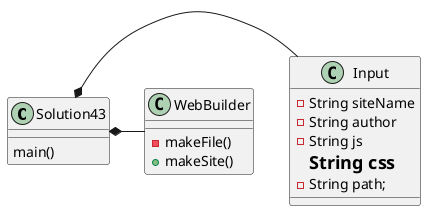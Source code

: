 @startuml
'https://plantuml.com/class-diagram
Solution43 *- Input
Solution43 *- WebBuilder

class Solution43 {
main()
}

class Input {
-String siteName
-String author
-String js
=String css
-String path;
}
class WebBuilder {
-makeFile()
+makeSite()
}

@enduml